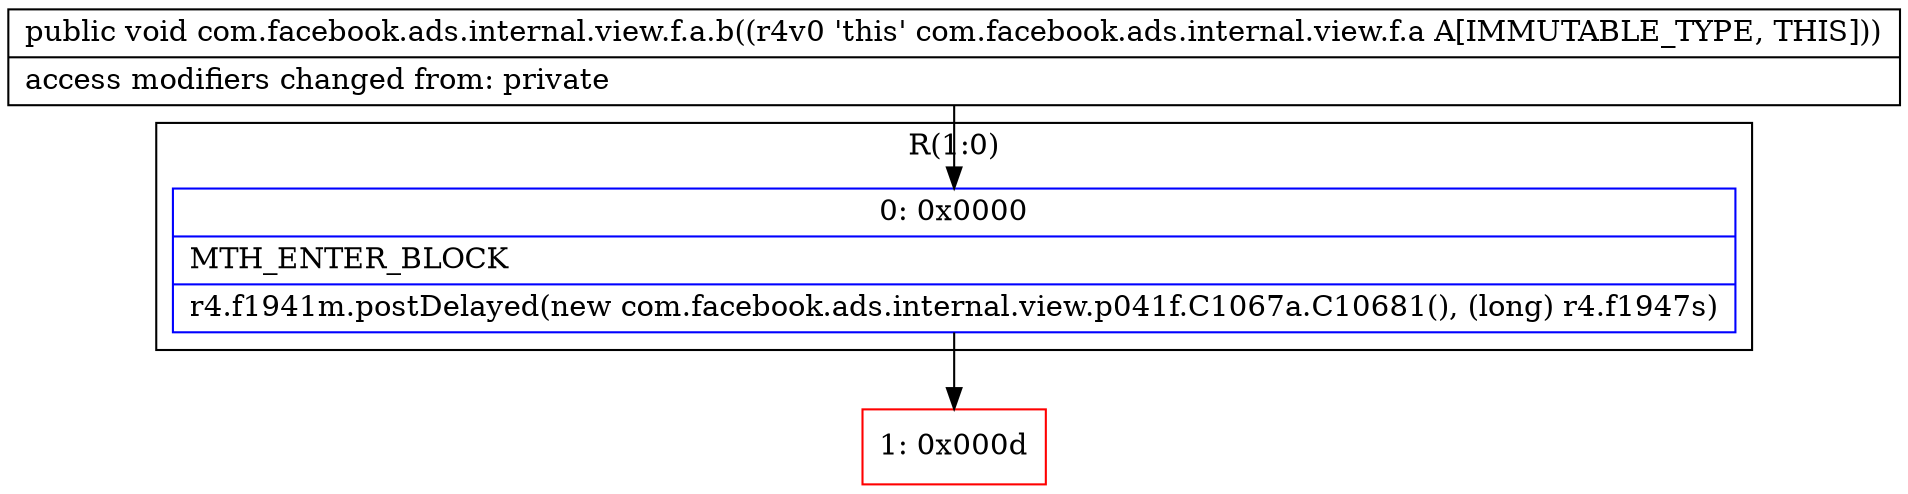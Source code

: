 digraph "CFG forcom.facebook.ads.internal.view.f.a.b()V" {
subgraph cluster_Region_1665886786 {
label = "R(1:0)";
node [shape=record,color=blue];
Node_0 [shape=record,label="{0\:\ 0x0000|MTH_ENTER_BLOCK\l|r4.f1941m.postDelayed(new com.facebook.ads.internal.view.p041f.C1067a.C10681(), (long) r4.f1947s)\l}"];
}
Node_1 [shape=record,color=red,label="{1\:\ 0x000d}"];
MethodNode[shape=record,label="{public void com.facebook.ads.internal.view.f.a.b((r4v0 'this' com.facebook.ads.internal.view.f.a A[IMMUTABLE_TYPE, THIS]))  | access modifiers changed from: private\l}"];
MethodNode -> Node_0;
Node_0 -> Node_1;
}

